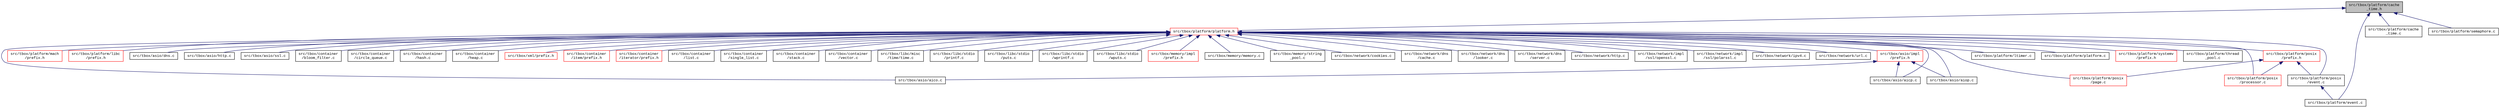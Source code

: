 digraph "src/tbox/platform/cache_time.h"
{
  edge [fontname="CourierNew",fontsize="10",labelfontname="CourierNew",labelfontsize="10"];
  node [fontname="CourierNew",fontsize="10",shape=record];
  Node1 [label="src/tbox/platform/cache\l_time.h",height=0.2,width=0.4,color="black", fillcolor="grey75", style="filled" fontcolor="black"];
  Node1 -> Node2 [dir="back",color="midnightblue",fontsize="10",style="solid"];
  Node2 [label="src/tbox/platform/platform.h",height=0.2,width=0.4,color="red", fillcolor="white", style="filled",URL="$de/d03/platform_8h.html"];
  Node2 -> Node3 [dir="back",color="midnightblue",fontsize="10",style="solid"];
  Node3 [label="src/tbox/asio/impl\l/prefix.h",height=0.2,width=0.4,color="red", fillcolor="white", style="filled",URL="$d3/d3c/asio_2impl_2prefix_8h_source.html"];
  Node3 -> Node4 [dir="back",color="midnightblue",fontsize="10",style="solid"];
  Node4 [label="src/tbox/asio/aico.c",height=0.2,width=0.4,color="black", fillcolor="white", style="filled",URL="$d5/d69/aico_8c.html"];
  Node3 -> Node5 [dir="back",color="midnightblue",fontsize="10",style="solid"];
  Node5 [label="src/tbox/asio/aicp.c",height=0.2,width=0.4,color="black", fillcolor="white", style="filled",URL="$d4/ddc/asio_2aicp_8c_source.html"];
  Node3 -> Node6 [dir="back",color="midnightblue",fontsize="10",style="solid"];
  Node6 [label="src/tbox/asio/aiop.c",height=0.2,width=0.4,color="black", fillcolor="white", style="filled",URL="$da/d6e/asio_2aiop_8c_source.html"];
  Node2 -> Node7 [dir="back",color="midnightblue",fontsize="10",style="solid"];
  Node7 [label="src/tbox/platform/mach\l/prefix.h",height=0.2,width=0.4,color="red", fillcolor="white", style="filled",URL="$de/d41/platform_2mach_2prefix_8h_source.html"];
  Node2 -> Node8 [dir="back",color="midnightblue",fontsize="10",style="solid"];
  Node8 [label="src/tbox/platform/libc\l/prefix.h",height=0.2,width=0.4,color="red", fillcolor="white", style="filled",URL="$d9/d39/platform_2libc_2prefix_8h_source.html"];
  Node2 -> Node4 [dir="back",color="midnightblue",fontsize="10",style="solid"];
  Node2 -> Node5 [dir="back",color="midnightblue",fontsize="10",style="solid"];
  Node2 -> Node6 [dir="back",color="midnightblue",fontsize="10",style="solid"];
  Node2 -> Node9 [dir="back",color="midnightblue",fontsize="10",style="solid"];
  Node9 [label="src/tbox/asio/dns.c",height=0.2,width=0.4,color="black", fillcolor="white", style="filled",URL="$de/dbc/asio_2dns_8c_source.html"];
  Node2 -> Node10 [dir="back",color="midnightblue",fontsize="10",style="solid"];
  Node10 [label="src/tbox/asio/http.c",height=0.2,width=0.4,color="black", fillcolor="white", style="filled",URL="$dc/d2c/asio_2http_8c_source.html"];
  Node2 -> Node11 [dir="back",color="midnightblue",fontsize="10",style="solid"];
  Node11 [label="src/tbox/asio/ssl.c",height=0.2,width=0.4,color="black", fillcolor="white", style="filled",URL="$d0/df1/ssl_8c.html"];
  Node2 -> Node12 [dir="back",color="midnightblue",fontsize="10",style="solid"];
  Node12 [label="src/tbox/container\l/bloom_filter.c",height=0.2,width=0.4,color="black", fillcolor="white", style="filled",URL="$dc/d02/bloom__filter_8c.html"];
  Node2 -> Node13 [dir="back",color="midnightblue",fontsize="10",style="solid"];
  Node13 [label="src/tbox/container\l/circle_queue.c",height=0.2,width=0.4,color="black", fillcolor="white", style="filled",URL="$da/d7e/circle__queue_8c.html"];
  Node2 -> Node14 [dir="back",color="midnightblue",fontsize="10",style="solid"];
  Node14 [label="src/tbox/container\l/hash.c",height=0.2,width=0.4,color="black", fillcolor="white", style="filled",URL="$d1/d04/hash_8c_source.html"];
  Node2 -> Node15 [dir="back",color="midnightblue",fontsize="10",style="solid"];
  Node15 [label="src/tbox/container\l/heap.c",height=0.2,width=0.4,color="black", fillcolor="white", style="filled",URL="$d2/d29/heap_8c.html"];
  Node2 -> Node16 [dir="back",color="midnightblue",fontsize="10",style="solid"];
  Node16 [label="src/tbox/xml/prefix.h",height=0.2,width=0.4,color="red", fillcolor="white", style="filled",URL="$d1/d9b/xml_2prefix_8h_source.html"];
  Node2 -> Node17 [dir="back",color="midnightblue",fontsize="10",style="solid"];
  Node17 [label="src/tbox/container\l/item/prefix.h",height=0.2,width=0.4,color="red", fillcolor="white", style="filled",URL="$df/d6e/container_2item_2prefix_8h_source.html"];
  Node2 -> Node18 [dir="back",color="midnightblue",fontsize="10",style="solid"];
  Node18 [label="src/tbox/container\l/iterator/prefix.h",height=0.2,width=0.4,color="red", fillcolor="white", style="filled",URL="$d1/d81/container_2iterator_2prefix_8h_source.html"];
  Node2 -> Node19 [dir="back",color="midnightblue",fontsize="10",style="solid"];
  Node19 [label="src/tbox/container\l/list.c",height=0.2,width=0.4,color="black", fillcolor="white", style="filled",URL="$d7/d40/list_8c.html"];
  Node2 -> Node20 [dir="back",color="midnightblue",fontsize="10",style="solid"];
  Node20 [label="src/tbox/container\l/single_list.c",height=0.2,width=0.4,color="black", fillcolor="white", style="filled",URL="$d6/dc3/single__list_8c.html"];
  Node2 -> Node21 [dir="back",color="midnightblue",fontsize="10",style="solid"];
  Node21 [label="src/tbox/container\l/stack.c",height=0.2,width=0.4,color="black", fillcolor="white", style="filled",URL="$d3/dbb/stack_8c.html"];
  Node2 -> Node22 [dir="back",color="midnightblue",fontsize="10",style="solid"];
  Node22 [label="src/tbox/container\l/vector.c",height=0.2,width=0.4,color="black", fillcolor="white", style="filled",URL="$df/dfa/vector_8c.html"];
  Node2 -> Node23 [dir="back",color="midnightblue",fontsize="10",style="solid"];
  Node23 [label="src/tbox/libc/misc\l/time/time.c",height=0.2,width=0.4,color="black", fillcolor="white", style="filled",URL="$d2/dc8/libc_2misc_2time_2time_8c_source.html"];
  Node2 -> Node24 [dir="back",color="midnightblue",fontsize="10",style="solid"];
  Node24 [label="src/tbox/libc/stdio\l/printf.c",height=0.2,width=0.4,color="black", fillcolor="white", style="filled",URL="$d1/d3d/printf_8c.html"];
  Node2 -> Node25 [dir="back",color="midnightblue",fontsize="10",style="solid"];
  Node25 [label="src/tbox/libc/stdio\l/puts.c",height=0.2,width=0.4,color="black", fillcolor="white", style="filled",URL="$d4/d54/puts_8c.html"];
  Node2 -> Node26 [dir="back",color="midnightblue",fontsize="10",style="solid"];
  Node26 [label="src/tbox/libc/stdio\l/wprintf.c",height=0.2,width=0.4,color="black", fillcolor="white", style="filled",URL="$d1/d53/wprintf_8c.html"];
  Node2 -> Node27 [dir="back",color="midnightblue",fontsize="10",style="solid"];
  Node27 [label="src/tbox/libc/stdio\l/wputs.c",height=0.2,width=0.4,color="black", fillcolor="white", style="filled",URL="$d8/d65/wputs_8c.html"];
  Node2 -> Node28 [dir="back",color="midnightblue",fontsize="10",style="solid"];
  Node28 [label="src/tbox/memory/impl\l/prefix.h",height=0.2,width=0.4,color="red", fillcolor="white", style="filled",URL="$d8/dad/memory_2impl_2prefix_8h_source.html"];
  Node2 -> Node29 [dir="back",color="midnightblue",fontsize="10",style="solid"];
  Node29 [label="src/tbox/memory/memory.c",height=0.2,width=0.4,color="black", fillcolor="white", style="filled",URL="$de/d30/memory_2memory_8c_source.html"];
  Node2 -> Node30 [dir="back",color="midnightblue",fontsize="10",style="solid"];
  Node30 [label="src/tbox/memory/string\l_pool.c",height=0.2,width=0.4,color="black", fillcolor="white", style="filled",URL="$d3/d3f/string__pool_8c.html"];
  Node2 -> Node31 [dir="back",color="midnightblue",fontsize="10",style="solid"];
  Node31 [label="src/tbox/network/cookies.c",height=0.2,width=0.4,color="black", fillcolor="white", style="filled",URL="$db/d79/cookies_8c.html"];
  Node2 -> Node32 [dir="back",color="midnightblue",fontsize="10",style="solid"];
  Node32 [label="src/tbox/network/dns\l/cache.c",height=0.2,width=0.4,color="black", fillcolor="white", style="filled",URL="$d0/d49/network_2dns_2cache_8c_source.html"];
  Node2 -> Node33 [dir="back",color="midnightblue",fontsize="10",style="solid"];
  Node33 [label="src/tbox/network/dns\l/looker.c",height=0.2,width=0.4,color="black", fillcolor="white", style="filled",URL="$d8/d79/looker_8c.html"];
  Node2 -> Node34 [dir="back",color="midnightblue",fontsize="10",style="solid"];
  Node34 [label="src/tbox/network/dns\l/server.c",height=0.2,width=0.4,color="black", fillcolor="white", style="filled",URL="$d1/d20/server_8c.html"];
  Node2 -> Node35 [dir="back",color="midnightblue",fontsize="10",style="solid"];
  Node35 [label="src/tbox/network/http.c",height=0.2,width=0.4,color="black", fillcolor="white", style="filled",URL="$d1/daa/network_2http_8c_source.html"];
  Node2 -> Node36 [dir="back",color="midnightblue",fontsize="10",style="solid"];
  Node36 [label="src/tbox/network/impl\l/ssl/openssl.c",height=0.2,width=0.4,color="black", fillcolor="white", style="filled",URL="$d5/d66/openssl_8c.html"];
  Node2 -> Node37 [dir="back",color="midnightblue",fontsize="10",style="solid"];
  Node37 [label="src/tbox/network/impl\l/ssl/polarssl.c",height=0.2,width=0.4,color="black", fillcolor="white", style="filled",URL="$de/d7b/polarssl_8c.html"];
  Node2 -> Node38 [dir="back",color="midnightblue",fontsize="10",style="solid"];
  Node38 [label="src/tbox/network/ipv4.c",height=0.2,width=0.4,color="black", fillcolor="white", style="filled",URL="$d5/d6d/ipv4_8c.html"];
  Node2 -> Node39 [dir="back",color="midnightblue",fontsize="10",style="solid"];
  Node39 [label="src/tbox/network/url.c",height=0.2,width=0.4,color="black", fillcolor="white", style="filled",URL="$d3/d95/network_2url_8c_source.html"];
  Node2 -> Node40 [dir="back",color="midnightblue",fontsize="10",style="solid"];
  Node40 [label="src/tbox/platform/posix\l/prefix.h",height=0.2,width=0.4,color="red", fillcolor="white", style="filled",URL="$dc/d8e/platform_2posix_2prefix_8h_source.html"];
  Node40 -> Node41 [dir="back",color="midnightblue",fontsize="10",style="solid"];
  Node41 [label="src/tbox/platform/posix\l/event.c",height=0.2,width=0.4,color="black", fillcolor="white", style="filled",URL="$df/de6/posix_2event_8c_source.html"];
  Node41 -> Node42 [dir="back",color="midnightblue",fontsize="10",style="solid"];
  Node42 [label="src/tbox/platform/event.c",height=0.2,width=0.4,color="black", fillcolor="white", style="filled",URL="$d0/deb/event_8c_source.html"];
  Node40 -> Node43 [dir="back",color="midnightblue",fontsize="10",style="solid"];
  Node43 [label="src/tbox/platform/posix\l/page.c",height=0.2,width=0.4,color="red", fillcolor="white", style="filled",URL="$d0/dbf/posix_2page_8c_source.html"];
  Node40 -> Node44 [dir="back",color="midnightblue",fontsize="10",style="solid"];
  Node44 [label="src/tbox/platform/posix\l/processor.c",height=0.2,width=0.4,color="red", fillcolor="white", style="filled",URL="$d2/de2/posix_2processor_8c_source.html"];
  Node2 -> Node41 [dir="back",color="midnightblue",fontsize="10",style="solid"];
  Node2 -> Node45 [dir="back",color="midnightblue",fontsize="10",style="solid"];
  Node45 [label="src/tbox/platform/ltimer.c",height=0.2,width=0.4,color="black", fillcolor="white", style="filled",URL="$d7/d10/ltimer_8c.html"];
  Node2 -> Node43 [dir="back",color="midnightblue",fontsize="10",style="solid"];
  Node2 -> Node46 [dir="back",color="midnightblue",fontsize="10",style="solid"];
  Node46 [label="src/tbox/platform/platform.c",height=0.2,width=0.4,color="black", fillcolor="white", style="filled",URL="$dc/d3f/platform_8c.html"];
  Node2 -> Node44 [dir="back",color="midnightblue",fontsize="10",style="solid"];
  Node2 -> Node47 [dir="back",color="midnightblue",fontsize="10",style="solid"];
  Node47 [label="src/tbox/platform/systemv\l/prefix.h",height=0.2,width=0.4,color="red", fillcolor="white", style="filled",URL="$de/df7/platform_2systemv_2prefix_8h_source.html"];
  Node2 -> Node48 [dir="back",color="midnightblue",fontsize="10",style="solid"];
  Node48 [label="src/tbox/platform/thread\l_pool.c",height=0.2,width=0.4,color="black", fillcolor="white", style="filled",URL="$db/d84/thread__pool_8c.html"];
  Node1 -> Node49 [dir="back",color="midnightblue",fontsize="10",style="solid"];
  Node49 [label="src/tbox/platform/cache\l_time.c",height=0.2,width=0.4,color="black", fillcolor="white", style="filled",URL="$d8/dca/cache__time_8c.html"];
  Node1 -> Node42 [dir="back",color="midnightblue",fontsize="10",style="solid"];
  Node1 -> Node50 [dir="back",color="midnightblue",fontsize="10",style="solid"];
  Node50 [label="src/tbox/platform/semaphore.c",height=0.2,width=0.4,color="black", fillcolor="white", style="filled",URL="$df/d3f/semaphore_8c_source.html"];
}
